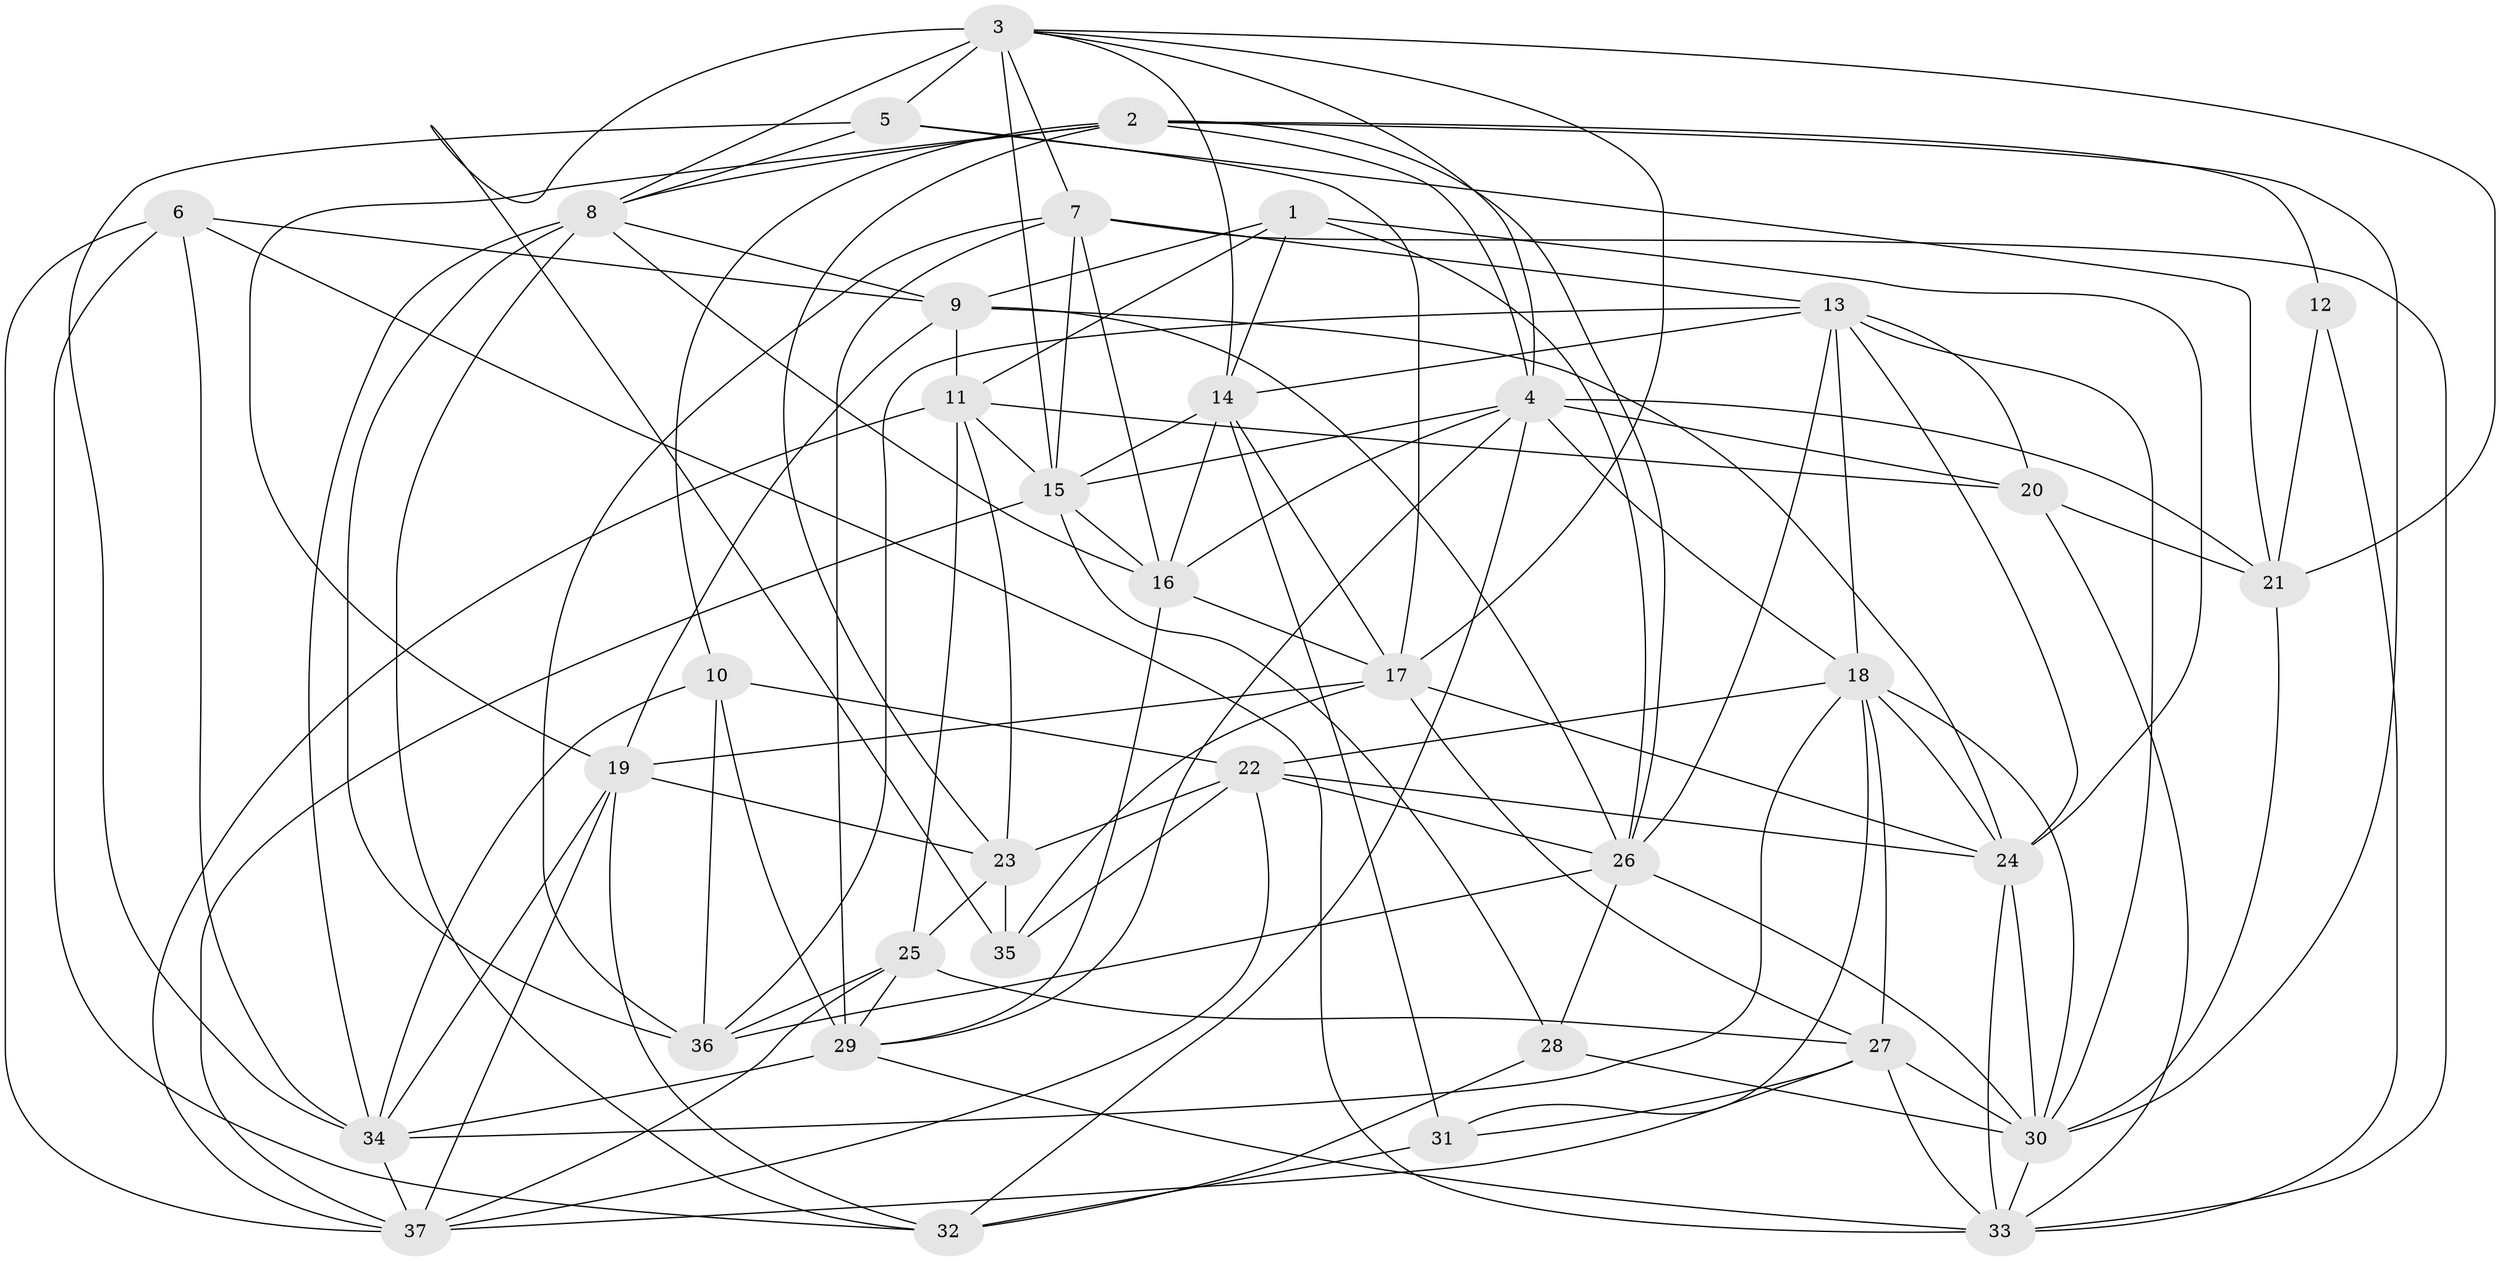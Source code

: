 // original degree distribution, {4: 1.0}
// Generated by graph-tools (version 1.1) at 2025/38/03/04/25 23:38:12]
// undirected, 37 vertices, 124 edges
graph export_dot {
  node [color=gray90,style=filled];
  1;
  2;
  3;
  4;
  5;
  6;
  7;
  8;
  9;
  10;
  11;
  12;
  13;
  14;
  15;
  16;
  17;
  18;
  19;
  20;
  21;
  22;
  23;
  24;
  25;
  26;
  27;
  28;
  29;
  30;
  31;
  32;
  33;
  34;
  35;
  36;
  37;
  1 -- 9 [weight=1.0];
  1 -- 11 [weight=1.0];
  1 -- 14 [weight=2.0];
  1 -- 24 [weight=1.0];
  1 -- 26 [weight=1.0];
  2 -- 4 [weight=1.0];
  2 -- 8 [weight=1.0];
  2 -- 10 [weight=1.0];
  2 -- 12 [weight=2.0];
  2 -- 19 [weight=1.0];
  2 -- 23 [weight=2.0];
  2 -- 26 [weight=1.0];
  2 -- 30 [weight=1.0];
  3 -- 4 [weight=1.0];
  3 -- 5 [weight=2.0];
  3 -- 7 [weight=1.0];
  3 -- 8 [weight=1.0];
  3 -- 14 [weight=1.0];
  3 -- 15 [weight=1.0];
  3 -- 17 [weight=1.0];
  3 -- 21 [weight=1.0];
  3 -- 35 [weight=1.0];
  4 -- 15 [weight=1.0];
  4 -- 16 [weight=1.0];
  4 -- 18 [weight=1.0];
  4 -- 20 [weight=2.0];
  4 -- 21 [weight=1.0];
  4 -- 29 [weight=1.0];
  4 -- 32 [weight=1.0];
  5 -- 8 [weight=1.0];
  5 -- 17 [weight=1.0];
  5 -- 21 [weight=1.0];
  5 -- 34 [weight=1.0];
  6 -- 9 [weight=1.0];
  6 -- 32 [weight=1.0];
  6 -- 33 [weight=2.0];
  6 -- 34 [weight=1.0];
  6 -- 37 [weight=1.0];
  7 -- 13 [weight=2.0];
  7 -- 15 [weight=1.0];
  7 -- 16 [weight=1.0];
  7 -- 29 [weight=1.0];
  7 -- 33 [weight=1.0];
  7 -- 36 [weight=3.0];
  8 -- 9 [weight=1.0];
  8 -- 16 [weight=2.0];
  8 -- 32 [weight=2.0];
  8 -- 34 [weight=1.0];
  8 -- 36 [weight=1.0];
  9 -- 11 [weight=2.0];
  9 -- 19 [weight=1.0];
  9 -- 24 [weight=1.0];
  9 -- 26 [weight=1.0];
  10 -- 22 [weight=1.0];
  10 -- 29 [weight=2.0];
  10 -- 34 [weight=1.0];
  10 -- 36 [weight=1.0];
  11 -- 15 [weight=1.0];
  11 -- 20 [weight=2.0];
  11 -- 23 [weight=1.0];
  11 -- 25 [weight=1.0];
  11 -- 37 [weight=2.0];
  12 -- 21 [weight=1.0];
  12 -- 33 [weight=1.0];
  13 -- 14 [weight=1.0];
  13 -- 18 [weight=2.0];
  13 -- 20 [weight=1.0];
  13 -- 24 [weight=1.0];
  13 -- 26 [weight=1.0];
  13 -- 30 [weight=1.0];
  13 -- 36 [weight=1.0];
  14 -- 15 [weight=1.0];
  14 -- 16 [weight=3.0];
  14 -- 17 [weight=1.0];
  14 -- 31 [weight=1.0];
  15 -- 16 [weight=1.0];
  15 -- 28 [weight=1.0];
  15 -- 37 [weight=1.0];
  16 -- 17 [weight=1.0];
  16 -- 29 [weight=1.0];
  17 -- 19 [weight=2.0];
  17 -- 24 [weight=1.0];
  17 -- 27 [weight=1.0];
  17 -- 35 [weight=2.0];
  18 -- 22 [weight=2.0];
  18 -- 24 [weight=1.0];
  18 -- 27 [weight=1.0];
  18 -- 30 [weight=1.0];
  18 -- 31 [weight=1.0];
  18 -- 34 [weight=1.0];
  19 -- 23 [weight=1.0];
  19 -- 32 [weight=1.0];
  19 -- 34 [weight=1.0];
  19 -- 37 [weight=1.0];
  20 -- 21 [weight=1.0];
  20 -- 33 [weight=2.0];
  21 -- 30 [weight=1.0];
  22 -- 23 [weight=1.0];
  22 -- 24 [weight=1.0];
  22 -- 26 [weight=1.0];
  22 -- 35 [weight=1.0];
  22 -- 37 [weight=1.0];
  23 -- 25 [weight=1.0];
  23 -- 35 [weight=2.0];
  24 -- 30 [weight=1.0];
  24 -- 33 [weight=1.0];
  25 -- 27 [weight=1.0];
  25 -- 29 [weight=1.0];
  25 -- 36 [weight=1.0];
  25 -- 37 [weight=1.0];
  26 -- 28 [weight=1.0];
  26 -- 30 [weight=1.0];
  26 -- 36 [weight=1.0];
  27 -- 30 [weight=1.0];
  27 -- 31 [weight=1.0];
  27 -- 33 [weight=1.0];
  27 -- 37 [weight=2.0];
  28 -- 30 [weight=2.0];
  28 -- 32 [weight=2.0];
  29 -- 33 [weight=1.0];
  29 -- 34 [weight=1.0];
  30 -- 33 [weight=1.0];
  31 -- 32 [weight=1.0];
  34 -- 37 [weight=1.0];
}
